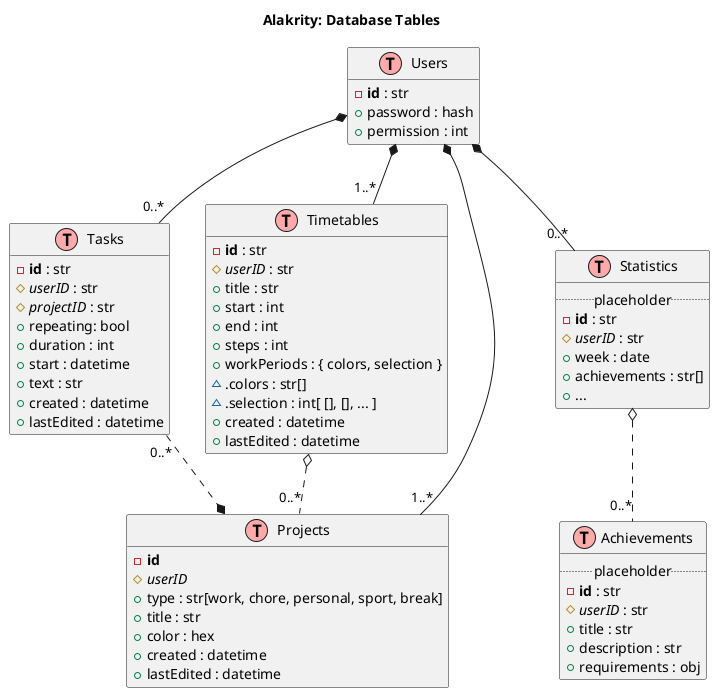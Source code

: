 @startuml
!define table(x) class x << (T,#FFAAAA) >>
!define primary_key(x) -<b>x</b>
!define secondary_key(x) #<i>x</i>
hide methods
hide stereotypes


title Alakrity: Database Tables


table(Users) {
    primary_key(id) : str
    + password : hash
    + permission : int
}

together {

    table(Timetables) {
        primary_key(id) : str
        secondary_key(userID) : str
        + title : str
        + start : int
        + end : int
        + steps : int
        + workPeriods : { colors, selection }
        ~ .colors : str[]
        ~ .selection : int[ [], [], ... ]
        + created : datetime
        + lastEdited : datetime
    }


    table(Projects) {
        primary_key(id)
        secondary_key(userID)
        + type : str[work, chore, personal, sport, break]
        + title : str
        + color : hex
        + created : datetime
        + lastEdited : datetime
    }

    table(Tasks) {
        primary_key(id) : str
        secondary_key(userID) : str
        secondary_key(projectID) : str
        + repeating: bool
        + duration : int
        + start : datetime
        + text : str
        + created : datetime
        + lastEdited : datetime
    }

}

together {

    table(Statistics) {
        .. placeholder ..
        primary_key(id) : str
        secondary_key(userID) : str
        + week : date
        + achievements : str[]
        + ...
    }

    table(Achievements) {
        .. placeholder ..
        primary_key(id) : str
        secondary_key(userID) : str
        + title : str
        + description : str
        + requirements : obj
    }

}


Users *-- "0..*" Tasks
Users *-- "1..*" Projects
Users *-- "1..*" Timetables
Users *-- "0..*" Statistics

Tasks "0..*" ..* Projects

Timetables o.. "0..*" Projects

Statistics o.. "0..*" Achievements

@enduml